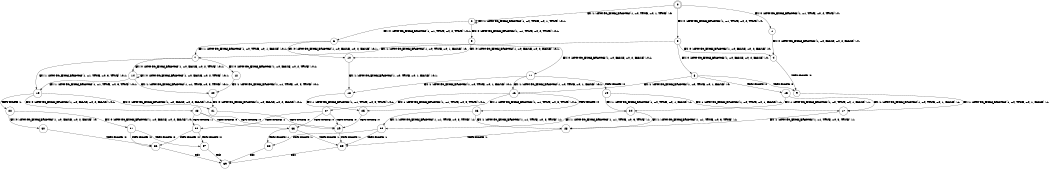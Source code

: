 digraph BCG {
size = "7, 10.5";
center = TRUE;
node [shape = circle];
0 [peripheries = 2];
0 -> 1 [label = "EX !0 !ATOMIC_EXCH_BRANCH (1, +1, TRUE, +0, 2, TRUE) !:0:"];
0 -> 2 [label = "EX !1 !ATOMIC_EXCH_BRANCH (1, +0, TRUE, +0, 1, TRUE) !:0:"];
0 -> 3 [label = "EX !0 !ATOMIC_EXCH_BRANCH (1, +1, TRUE, +0, 2, TRUE) !:0:"];
1 -> 4 [label = "EX !0 !ATOMIC_EXCH_BRANCH (1, +0, FALSE, +0, 2, FALSE) !:0:"];
2 -> 5 [label = "EX !0 !ATOMIC_EXCH_BRANCH (1, +1, TRUE, +0, 2, TRUE) !:0:1:"];
2 -> 6 [label = "EX !0 !ATOMIC_EXCH_BRANCH (1, +1, TRUE, +0, 2, TRUE) !:0:1:"];
2 -> 2 [label = "EX !1 !ATOMIC_EXCH_BRANCH (1, +0, TRUE, +0, 1, TRUE) !:0:1:"];
3 -> 4 [label = "EX !0 !ATOMIC_EXCH_BRANCH (1, +0, FALSE, +0, 2, FALSE) !:0:"];
3 -> 7 [label = "EX !1 !ATOMIC_EXCH_BRANCH (1, +0, TRUE, +0, 1, FALSE) !:0:"];
3 -> 8 [label = "EX !0 !ATOMIC_EXCH_BRANCH (1, +0, FALSE, +0, 2, FALSE) !:0:"];
4 -> 9 [label = "TERMINATE !0"];
5 -> 10 [label = "EX !0 !ATOMIC_EXCH_BRANCH (1, +0, FALSE, +0, 2, FALSE) !:0:1:"];
6 -> 10 [label = "EX !0 !ATOMIC_EXCH_BRANCH (1, +0, FALSE, +0, 2, FALSE) !:0:1:"];
6 -> 7 [label = "EX !1 !ATOMIC_EXCH_BRANCH (1, +0, TRUE, +0, 1, FALSE) !:0:1:"];
6 -> 11 [label = "EX !0 !ATOMIC_EXCH_BRANCH (1, +0, FALSE, +0, 2, FALSE) !:0:1:"];
7 -> 12 [label = "EX !0 !ATOMIC_EXCH_BRANCH (1, +0, FALSE, +0, 2, TRUE) !:0:1:"];
7 -> 13 [label = "EX !1 !ATOMIC_EXCH_BRANCH (1, +1, TRUE, +0, 3, TRUE) !:0:1:"];
7 -> 14 [label = "EX !0 !ATOMIC_EXCH_BRANCH (1, +0, FALSE, +0, 2, TRUE) !:0:1:"];
8 -> 9 [label = "TERMINATE !0"];
8 -> 15 [label = "TERMINATE !0"];
8 -> 16 [label = "EX !1 !ATOMIC_EXCH_BRANCH (1, +0, TRUE, +0, 1, FALSE) !:0:"];
9 -> 17 [label = "EX !1 !ATOMIC_EXCH_BRANCH (1, +0, TRUE, +0, 1, FALSE) !:1:"];
10 -> 18 [label = "EX !1 !ATOMIC_EXCH_BRANCH (1, +0, TRUE, +0, 1, FALSE) !:0:1:"];
11 -> 18 [label = "EX !1 !ATOMIC_EXCH_BRANCH (1, +0, TRUE, +0, 1, FALSE) !:0:1:"];
11 -> 19 [label = "TERMINATE !0"];
11 -> 16 [label = "EX !1 !ATOMIC_EXCH_BRANCH (1, +0, TRUE, +0, 1, FALSE) !:0:1:"];
12 -> 20 [label = "EX !1 !ATOMIC_EXCH_BRANCH (1, +1, TRUE, +0, 3, TRUE) !:0:1:"];
13 -> 21 [label = "EX !0 !ATOMIC_EXCH_BRANCH (1, +0, FALSE, +0, 2, FALSE) !:0:1:"];
13 -> 22 [label = "TERMINATE !1"];
13 -> 23 [label = "EX !0 !ATOMIC_EXCH_BRANCH (1, +0, FALSE, +0, 2, FALSE) !:0:1:"];
14 -> 20 [label = "EX !1 !ATOMIC_EXCH_BRANCH (1, +1, TRUE, +0, 3, TRUE) !:0:1:"];
14 -> 13 [label = "EX !1 !ATOMIC_EXCH_BRANCH (1, +1, TRUE, +0, 3, TRUE) !:0:1:"];
14 -> 14 [label = "EX !0 !ATOMIC_EXCH_BRANCH (1, +0, FALSE, +0, 2, TRUE) !:0:1:"];
15 -> 17 [label = "EX !1 !ATOMIC_EXCH_BRANCH (1, +0, TRUE, +0, 1, FALSE) !:1:"];
15 -> 24 [label = "EX !1 !ATOMIC_EXCH_BRANCH (1, +0, TRUE, +0, 1, FALSE) !:1:"];
16 -> 25 [label = "EX !1 !ATOMIC_EXCH_BRANCH (1, +1, TRUE, +0, 3, TRUE) !:0:1:"];
16 -> 26 [label = "TERMINATE !0"];
16 -> 27 [label = "EX !1 !ATOMIC_EXCH_BRANCH (1, +1, TRUE, +0, 3, TRUE) !:0:1:"];
17 -> 28 [label = "EX !1 !ATOMIC_EXCH_BRANCH (1, +1, TRUE, +0, 3, TRUE) !:1:"];
18 -> 25 [label = "EX !1 !ATOMIC_EXCH_BRANCH (1, +1, TRUE, +0, 3, TRUE) !:0:1:"];
19 -> 17 [label = "EX !1 !ATOMIC_EXCH_BRANCH (1, +0, TRUE, +0, 1, FALSE) !:1:"];
19 -> 24 [label = "EX !1 !ATOMIC_EXCH_BRANCH (1, +0, TRUE, +0, 1, FALSE) !:1:"];
20 -> 21 [label = "EX !0 !ATOMIC_EXCH_BRANCH (1, +0, FALSE, +0, 2, FALSE) !:0:1:"];
21 -> 29 [label = "TERMINATE !0"];
22 -> 30 [label = "EX !0 !ATOMIC_EXCH_BRANCH (1, +0, FALSE, +0, 2, FALSE) !:0:"];
22 -> 31 [label = "EX !0 !ATOMIC_EXCH_BRANCH (1, +0, FALSE, +0, 2, FALSE) !:0:"];
23 -> 29 [label = "TERMINATE !0"];
23 -> 32 [label = "TERMINATE !1"];
23 -> 33 [label = "TERMINATE !0"];
24 -> 28 [label = "EX !1 !ATOMIC_EXCH_BRANCH (1, +1, TRUE, +0, 3, TRUE) !:1:"];
24 -> 34 [label = "EX !1 !ATOMIC_EXCH_BRANCH (1, +1, TRUE, +0, 3, TRUE) !:1:"];
25 -> 29 [label = "TERMINATE !0"];
26 -> 28 [label = "EX !1 !ATOMIC_EXCH_BRANCH (1, +1, TRUE, +0, 3, TRUE) !:1:"];
26 -> 34 [label = "EX !1 !ATOMIC_EXCH_BRANCH (1, +1, TRUE, +0, 3, TRUE) !:1:"];
27 -> 29 [label = "TERMINATE !0"];
27 -> 32 [label = "TERMINATE !1"];
27 -> 33 [label = "TERMINATE !0"];
28 -> 35 [label = "TERMINATE !1"];
29 -> 35 [label = "TERMINATE !1"];
30 -> 36 [label = "TERMINATE !0"];
31 -> 36 [label = "TERMINATE !0"];
31 -> 37 [label = "TERMINATE !0"];
32 -> 36 [label = "TERMINATE !0"];
32 -> 37 [label = "TERMINATE !0"];
33 -> 35 [label = "TERMINATE !1"];
33 -> 38 [label = "TERMINATE !1"];
34 -> 35 [label = "TERMINATE !1"];
34 -> 38 [label = "TERMINATE !1"];
35 -> 39 [label = "exit"];
36 -> 39 [label = "exit"];
37 -> 39 [label = "exit"];
38 -> 39 [label = "exit"];
}
